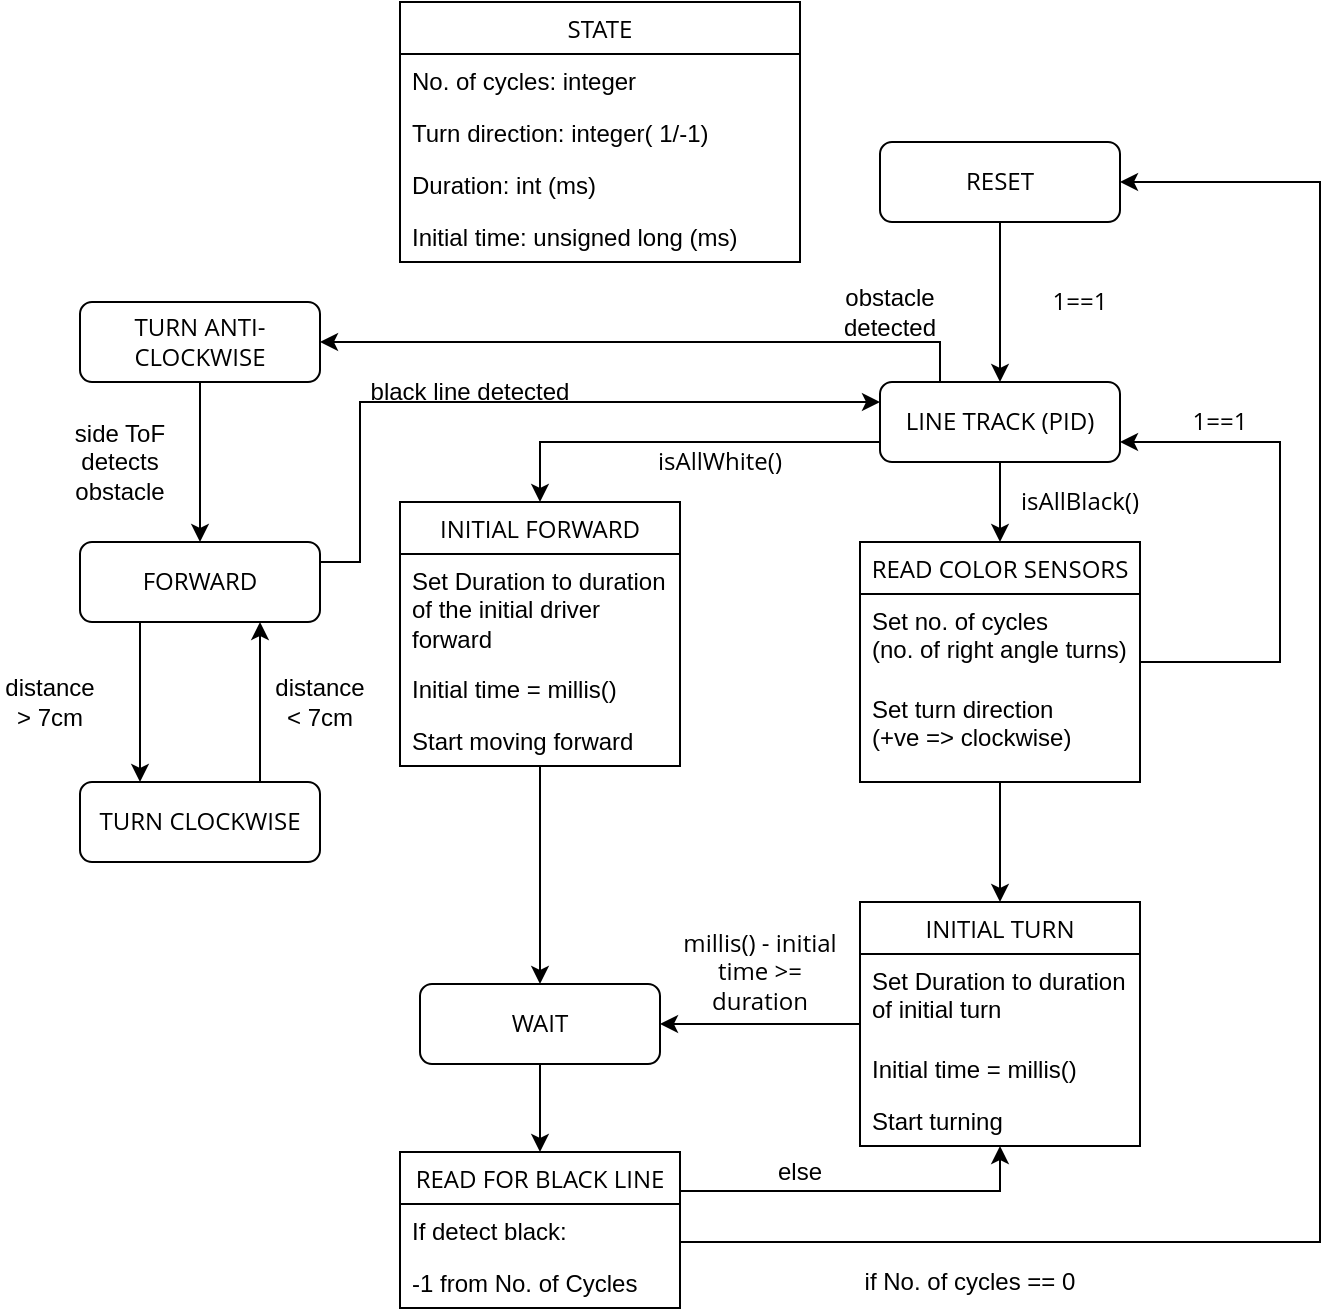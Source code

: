 <mxfile version="14.6.13" type="github">
  <diagram id="C5RBs43oDa-KdzZeNtuy" name="Page-1">
    <mxGraphModel dx="1221" dy="644" grid="1" gridSize="10" guides="1" tooltips="1" connect="1" arrows="1" fold="1" page="1" pageScale="1" pageWidth="3300" pageHeight="4681" math="0" shadow="0">
      <root>
        <mxCell id="WIyWlLk6GJQsqaUBKTNV-0" />
        <mxCell id="WIyWlLk6GJQsqaUBKTNV-1" parent="WIyWlLk6GJQsqaUBKTNV-0" />
        <mxCell id="FF6f_-NkgnkPUX9PGQml-4" style="edgeStyle=orthogonalEdgeStyle;rounded=0;orthogonalLoop=1;jettySize=auto;html=1;exitX=0.5;exitY=1;exitDx=0;exitDy=0;entryX=0.5;entryY=0;entryDx=0;entryDy=0;fontFamily=Open Sans;fontSource=https%3A%2F%2Ffonts.googleapis.com%2Fcss%3Ffamily%3DOpen%2BSans;" parent="WIyWlLk6GJQsqaUBKTNV-1" source="WIyWlLk6GJQsqaUBKTNV-3" target="WIyWlLk6GJQsqaUBKTNV-7" edge="1">
          <mxGeometry relative="1" as="geometry" />
        </mxCell>
        <mxCell id="WIyWlLk6GJQsqaUBKTNV-3" value="&lt;font data-font-src=&quot;https://fonts.googleapis.com/css?family=Open+Sans&quot;&gt;RESE&lt;/font&gt;&lt;font data-font-src=&quot;https://fonts.googleapis.com/css?family=Open+Sans&quot;&gt;T&lt;/font&gt;" style="rounded=1;whiteSpace=wrap;html=1;fontSize=12;glass=0;strokeWidth=1;shadow=0;fontFamily=Open Sans;fontSource=https%3A%2F%2Ffonts.googleapis.com%2Fcss%3Ffamily%3DOpen%2BSans;" parent="WIyWlLk6GJQsqaUBKTNV-1" vertex="1">
          <mxGeometry x="560" y="80" width="120" height="40" as="geometry" />
        </mxCell>
        <mxCell id="FF6f_-NkgnkPUX9PGQml-5" style="edgeStyle=orthogonalEdgeStyle;rounded=0;orthogonalLoop=1;jettySize=auto;html=1;exitX=0.5;exitY=1;exitDx=0;exitDy=0;entryX=0.5;entryY=0;entryDx=0;entryDy=0;fontFamily=Open Sans;fontSource=https%3A%2F%2Ffonts.googleapis.com%2Fcss%3Ffamily%3DOpen%2BSans;" parent="WIyWlLk6GJQsqaUBKTNV-1" source="WIyWlLk6GJQsqaUBKTNV-7" target="FF6f_-NkgnkPUX9PGQml-27" edge="1">
          <mxGeometry relative="1" as="geometry">
            <mxPoint x="620" y="330" as="targetPoint" />
          </mxGeometry>
        </mxCell>
        <mxCell id="FF6f_-NkgnkPUX9PGQml-49" style="edgeStyle=orthogonalEdgeStyle;rounded=0;orthogonalLoop=1;jettySize=auto;html=1;exitX=0.5;exitY=0;exitDx=0;exitDy=0;entryX=0.5;entryY=0;entryDx=0;entryDy=0;fontFamily=Open Sans;fontSource=https%3A%2F%2Ffonts.googleapis.com%2Fcss%3Ffamily%3DOpen%2BSans;" parent="WIyWlLk6GJQsqaUBKTNV-1" source="FF6f_-NkgnkPUX9PGQml-43" target="FF6f_-NkgnkPUX9PGQml-43" edge="1">
          <mxGeometry relative="1" as="geometry" />
        </mxCell>
        <mxCell id="eaZtA1_Wp9ETqkBVhyNv-1" style="edgeStyle=orthogonalEdgeStyle;rounded=0;orthogonalLoop=1;jettySize=auto;html=1;exitX=0;exitY=0.75;exitDx=0;exitDy=0;entryX=0.5;entryY=0;entryDx=0;entryDy=0;" edge="1" parent="WIyWlLk6GJQsqaUBKTNV-1" source="WIyWlLk6GJQsqaUBKTNV-7" target="FF6f_-NkgnkPUX9PGQml-43">
          <mxGeometry relative="1" as="geometry" />
        </mxCell>
        <mxCell id="eaZtA1_Wp9ETqkBVhyNv-14" style="edgeStyle=orthogonalEdgeStyle;rounded=0;orthogonalLoop=1;jettySize=auto;html=1;exitX=0.25;exitY=0;exitDx=0;exitDy=0;entryX=1;entryY=0.5;entryDx=0;entryDy=0;" edge="1" parent="WIyWlLk6GJQsqaUBKTNV-1" source="WIyWlLk6GJQsqaUBKTNV-7" target="eaZtA1_Wp9ETqkBVhyNv-0">
          <mxGeometry relative="1" as="geometry" />
        </mxCell>
        <mxCell id="WIyWlLk6GJQsqaUBKTNV-7" value="LINE TRACK (PID)" style="rounded=1;whiteSpace=wrap;html=1;fontSize=12;glass=0;strokeWidth=1;shadow=0;fontFamily=Open Sans;fontSource=https%3A%2F%2Ffonts.googleapis.com%2Fcss%3Ffamily%3DOpen%2BSans;" parent="WIyWlLk6GJQsqaUBKTNV-1" vertex="1">
          <mxGeometry x="560" y="200" width="120" height="40" as="geometry" />
        </mxCell>
        <mxCell id="FF6f_-NkgnkPUX9PGQml-0" value="&lt;div&gt;1==1&lt;/div&gt;" style="text;html=1;strokeColor=none;fillColor=none;align=center;verticalAlign=middle;whiteSpace=wrap;rounded=0;fontFamily=Open Sans;fontSource=https%3A%2F%2Ffonts.googleapis.com%2Fcss%3Ffamily%3DOpen%2BSans;" parent="WIyWlLk6GJQsqaUBKTNV-1" vertex="1">
          <mxGeometry x="640" y="150" width="40" height="20" as="geometry" />
        </mxCell>
        <mxCell id="FF6f_-NkgnkPUX9PGQml-6" value="isAllBlack()" style="text;html=1;strokeColor=none;fillColor=none;align=center;verticalAlign=middle;whiteSpace=wrap;rounded=0;fontFamily=Open Sans;fontSource=https%3A%2F%2Ffonts.googleapis.com%2Fcss%3Ffamily%3DOpen%2BSans;" parent="WIyWlLk6GJQsqaUBKTNV-1" vertex="1">
          <mxGeometry x="630" y="250" width="60" height="20" as="geometry" />
        </mxCell>
        <mxCell id="FF6f_-NkgnkPUX9PGQml-58" style="edgeStyle=orthogonalEdgeStyle;rounded=0;orthogonalLoop=1;jettySize=auto;html=1;exitX=0.5;exitY=1;exitDx=0;exitDy=0;entryX=0.5;entryY=0;entryDx=0;entryDy=0;fontFamily=Open Sans;fontSource=https%3A%2F%2Ffonts.googleapis.com%2Fcss%3Ffamily%3DOpen%2BSans;" parent="WIyWlLk6GJQsqaUBKTNV-1" source="FF6f_-NkgnkPUX9PGQml-14" target="FF6f_-NkgnkPUX9PGQml-50" edge="1">
          <mxGeometry relative="1" as="geometry">
            <mxPoint x="390" y="605" as="targetPoint" />
          </mxGeometry>
        </mxCell>
        <mxCell id="FF6f_-NkgnkPUX9PGQml-14" value="WAIT" style="rounded=1;whiteSpace=wrap;html=1;fontFamily=Open Sans;fontSource=https%3A%2F%2Ffonts.googleapis.com%2Fcss%3Ffamily%3DOpen%2BSans;" parent="WIyWlLk6GJQsqaUBKTNV-1" vertex="1">
          <mxGeometry x="330" y="501" width="120" height="40" as="geometry" />
        </mxCell>
        <mxCell id="FF6f_-NkgnkPUX9PGQml-23" value="STATE" style="swimlane;fontStyle=0;childLayout=stackLayout;horizontal=1;startSize=26;horizontalStack=0;resizeParent=1;resizeParentMax=0;resizeLast=0;collapsible=1;marginBottom=0;fontFamily=Open Sans;fontSource=https%3A%2F%2Ffonts.googleapis.com%2Fcss%3Ffamily%3DOpen%2BSans;" parent="WIyWlLk6GJQsqaUBKTNV-1" vertex="1">
          <mxGeometry x="320" y="10" width="200" height="130" as="geometry" />
        </mxCell>
        <mxCell id="FF6f_-NkgnkPUX9PGQml-24" value="No. of cycles: integer" style="text;strokeColor=none;fillColor=none;align=left;verticalAlign=top;spacingLeft=4;spacingRight=4;overflow=hidden;rotatable=0;points=[[0,0.5],[1,0.5]];portConstraint=eastwest;" parent="FF6f_-NkgnkPUX9PGQml-23" vertex="1">
          <mxGeometry y="26" width="200" height="26" as="geometry" />
        </mxCell>
        <mxCell id="FF6f_-NkgnkPUX9PGQml-25" value="Turn direction: integer( 1/-1)" style="text;strokeColor=none;fillColor=none;align=left;verticalAlign=top;spacingLeft=4;spacingRight=4;overflow=hidden;rotatable=0;points=[[0,0.5],[1,0.5]];portConstraint=eastwest;" parent="FF6f_-NkgnkPUX9PGQml-23" vertex="1">
          <mxGeometry y="52" width="200" height="26" as="geometry" />
        </mxCell>
        <mxCell id="FF6f_-NkgnkPUX9PGQml-26" value="Duration: int (ms)" style="text;strokeColor=none;fillColor=none;align=left;verticalAlign=top;spacingLeft=4;spacingRight=4;overflow=hidden;rotatable=0;points=[[0,0.5],[1,0.5]];portConstraint=eastwest;" parent="FF6f_-NkgnkPUX9PGQml-23" vertex="1">
          <mxGeometry y="78" width="200" height="26" as="geometry" />
        </mxCell>
        <mxCell id="FF6f_-NkgnkPUX9PGQml-36" value="Initial time: unsigned long (ms)" style="text;strokeColor=none;fillColor=none;align=left;verticalAlign=top;spacingLeft=4;spacingRight=4;overflow=hidden;rotatable=0;points=[[0,0.5],[1,0.5]];portConstraint=eastwest;" parent="FF6f_-NkgnkPUX9PGQml-23" vertex="1">
          <mxGeometry y="104" width="200" height="26" as="geometry" />
        </mxCell>
        <mxCell id="FF6f_-NkgnkPUX9PGQml-31" style="edgeStyle=orthogonalEdgeStyle;rounded=0;orthogonalLoop=1;jettySize=auto;html=1;exitX=0.5;exitY=1;exitDx=0;exitDy=0;fontFamily=Open Sans;fontSource=https%3A%2F%2Ffonts.googleapis.com%2Fcss%3Ffamily%3DOpen%2BSans;entryX=0.5;entryY=0;entryDx=0;entryDy=0;" parent="WIyWlLk6GJQsqaUBKTNV-1" source="FF6f_-NkgnkPUX9PGQml-27" target="FF6f_-NkgnkPUX9PGQml-38" edge="1">
          <mxGeometry relative="1" as="geometry">
            <mxPoint x="620" y="480" as="targetPoint" />
          </mxGeometry>
        </mxCell>
        <mxCell id="FF6f_-NkgnkPUX9PGQml-27" value="READ COLOR SENSORS" style="swimlane;fontStyle=0;childLayout=stackLayout;horizontal=1;startSize=26;horizontalStack=0;resizeParent=1;resizeParentMax=0;resizeLast=0;collapsible=1;marginBottom=0;fontFamily=Open Sans;fontSource=https%3A%2F%2Ffonts.googleapis.com%2Fcss%3Ffamily%3DOpen%2BSans;" parent="WIyWlLk6GJQsqaUBKTNV-1" vertex="1">
          <mxGeometry x="550" y="280" width="140" height="120" as="geometry" />
        </mxCell>
        <mxCell id="FF6f_-NkgnkPUX9PGQml-28" value="Set no. of cycles&#xa; (no. of right angle turns)" style="text;strokeColor=none;fillColor=none;align=left;verticalAlign=top;spacingLeft=4;spacingRight=4;overflow=hidden;rotatable=0;points=[[0,0.5],[1,0.5]];portConstraint=eastwest;" parent="FF6f_-NkgnkPUX9PGQml-27" vertex="1">
          <mxGeometry y="26" width="140" height="44" as="geometry" />
        </mxCell>
        <mxCell id="FF6f_-NkgnkPUX9PGQml-30" value="Set turn direction &#xa;(+ve =&gt; clockwise)" style="text;strokeColor=none;fillColor=none;align=left;verticalAlign=top;spacingLeft=4;spacingRight=4;overflow=hidden;rotatable=0;points=[[0,0.5],[1,0.5]];portConstraint=eastwest;" parent="FF6f_-NkgnkPUX9PGQml-27" vertex="1">
          <mxGeometry y="70" width="140" height="50" as="geometry" />
        </mxCell>
        <mxCell id="FF6f_-NkgnkPUX9PGQml-33" style="edgeStyle=orthogonalEdgeStyle;rounded=0;orthogonalLoop=1;jettySize=auto;html=1;exitX=1;exitY=0.5;exitDx=0;exitDy=0;entryX=1;entryY=0.75;entryDx=0;entryDy=0;fontFamily=Open Sans;fontSource=https%3A%2F%2Ffonts.googleapis.com%2Fcss%3Ffamily%3DOpen%2BSans;" parent="WIyWlLk6GJQsqaUBKTNV-1" source="FF6f_-NkgnkPUX9PGQml-28" target="WIyWlLk6GJQsqaUBKTNV-7" edge="1">
          <mxGeometry relative="1" as="geometry">
            <Array as="points">
              <mxPoint x="690" y="340" />
              <mxPoint x="760" y="340" />
              <mxPoint x="760" y="230" />
            </Array>
          </mxGeometry>
        </mxCell>
        <mxCell id="FF6f_-NkgnkPUX9PGQml-34" value="1==1" style="text;html=1;strokeColor=none;fillColor=none;align=center;verticalAlign=middle;whiteSpace=wrap;rounded=0;fontFamily=Open Sans;fontSource=https%3A%2F%2Ffonts.googleapis.com%2Fcss%3Ffamily%3DOpen%2BSans;" parent="WIyWlLk6GJQsqaUBKTNV-1" vertex="1">
          <mxGeometry x="710" y="210" width="40" height="20" as="geometry" />
        </mxCell>
        <mxCell id="FF6f_-NkgnkPUX9PGQml-35" value="millis() - initial time &amp;gt;= duration" style="text;html=1;strokeColor=none;fillColor=none;align=center;verticalAlign=middle;whiteSpace=wrap;rounded=0;fontFamily=Open Sans;fontSource=https%3A%2F%2Ffonts.googleapis.com%2Fcss%3Ffamily%3DOpen%2BSans;" parent="WIyWlLk6GJQsqaUBKTNV-1" vertex="1">
          <mxGeometry x="460" y="470" width="80" height="50" as="geometry" />
        </mxCell>
        <mxCell id="FF6f_-NkgnkPUX9PGQml-55" style="edgeStyle=orthogonalEdgeStyle;rounded=0;orthogonalLoop=1;jettySize=auto;html=1;exitX=0;exitY=0.5;exitDx=0;exitDy=0;entryX=1;entryY=0.5;entryDx=0;entryDy=0;fontFamily=Open Sans;fontSource=https%3A%2F%2Ffonts.googleapis.com%2Fcss%3Ffamily%3DOpen%2BSans;" parent="WIyWlLk6GJQsqaUBKTNV-1" source="FF6f_-NkgnkPUX9PGQml-38" target="FF6f_-NkgnkPUX9PGQml-14" edge="1">
          <mxGeometry relative="1" as="geometry" />
        </mxCell>
        <mxCell id="FF6f_-NkgnkPUX9PGQml-38" value="INITIAL TURN" style="swimlane;fontStyle=0;childLayout=stackLayout;horizontal=1;startSize=26;horizontalStack=0;resizeParent=1;resizeParentMax=0;resizeLast=0;collapsible=1;marginBottom=0;fontFamily=Open Sans;fontSource=https%3A%2F%2Ffonts.googleapis.com%2Fcss%3Ffamily%3DOpen%2BSans;" parent="WIyWlLk6GJQsqaUBKTNV-1" vertex="1">
          <mxGeometry x="550" y="460" width="140" height="122" as="geometry" />
        </mxCell>
        <mxCell id="FF6f_-NkgnkPUX9PGQml-39" value="Set Duration to duration of initial turn" style="text;strokeColor=none;fillColor=none;align=left;verticalAlign=top;spacingLeft=4;spacingRight=4;overflow=hidden;rotatable=0;points=[[0,0.5],[1,0.5]];portConstraint=eastwest;whiteSpace=wrap;" parent="FF6f_-NkgnkPUX9PGQml-38" vertex="1">
          <mxGeometry y="26" width="140" height="44" as="geometry" />
        </mxCell>
        <mxCell id="FF6f_-NkgnkPUX9PGQml-40" value="Initial time = millis()" style="text;strokeColor=none;fillColor=none;align=left;verticalAlign=top;spacingLeft=4;spacingRight=4;overflow=hidden;rotatable=0;points=[[0,0.5],[1,0.5]];portConstraint=eastwest;" parent="FF6f_-NkgnkPUX9PGQml-38" vertex="1">
          <mxGeometry y="70" width="140" height="26" as="geometry" />
        </mxCell>
        <mxCell id="FF6f_-NkgnkPUX9PGQml-41" value="Start turning" style="text;strokeColor=none;fillColor=none;align=left;verticalAlign=top;spacingLeft=4;spacingRight=4;overflow=hidden;rotatable=0;points=[[0,0.5],[1,0.5]];portConstraint=eastwest;" parent="FF6f_-NkgnkPUX9PGQml-38" vertex="1">
          <mxGeometry y="96" width="140" height="26" as="geometry" />
        </mxCell>
        <mxCell id="FF6f_-NkgnkPUX9PGQml-56" style="edgeStyle=orthogonalEdgeStyle;rounded=0;orthogonalLoop=1;jettySize=auto;html=1;exitX=0.5;exitY=1;exitDx=0;exitDy=0;entryX=0.5;entryY=0;entryDx=0;entryDy=0;fontFamily=Open Sans;fontSource=https%3A%2F%2Ffonts.googleapis.com%2Fcss%3Ffamily%3DOpen%2BSans;" parent="WIyWlLk6GJQsqaUBKTNV-1" source="FF6f_-NkgnkPUX9PGQml-43" target="FF6f_-NkgnkPUX9PGQml-14" edge="1">
          <mxGeometry relative="1" as="geometry" />
        </mxCell>
        <mxCell id="FF6f_-NkgnkPUX9PGQml-43" value="INITIAL FORWARD" style="swimlane;fontStyle=0;childLayout=stackLayout;horizontal=1;startSize=26;horizontalStack=0;resizeParent=1;resizeParentMax=0;resizeLast=0;collapsible=1;marginBottom=0;fontFamily=Open Sans;fontSource=https%3A%2F%2Ffonts.googleapis.com%2Fcss%3Ffamily%3DOpen%2BSans;" parent="WIyWlLk6GJQsqaUBKTNV-1" vertex="1">
          <mxGeometry x="320" y="260" width="140" height="132" as="geometry" />
        </mxCell>
        <mxCell id="FF6f_-NkgnkPUX9PGQml-44" value="Set Duration to duration of the initial driver forward" style="text;strokeColor=none;fillColor=none;align=left;verticalAlign=top;spacingLeft=4;spacingRight=4;overflow=hidden;rotatable=0;points=[[0,0.5],[1,0.5]];portConstraint=eastwest;whiteSpace=wrap;" parent="FF6f_-NkgnkPUX9PGQml-43" vertex="1">
          <mxGeometry y="26" width="140" height="54" as="geometry" />
        </mxCell>
        <mxCell id="FF6f_-NkgnkPUX9PGQml-45" value="Initial time = millis()" style="text;strokeColor=none;fillColor=none;align=left;verticalAlign=top;spacingLeft=4;spacingRight=4;overflow=hidden;rotatable=0;points=[[0,0.5],[1,0.5]];portConstraint=eastwest;" parent="FF6f_-NkgnkPUX9PGQml-43" vertex="1">
          <mxGeometry y="80" width="140" height="26" as="geometry" />
        </mxCell>
        <mxCell id="FF6f_-NkgnkPUX9PGQml-46" value="Start moving forward" style="text;strokeColor=none;fillColor=none;align=left;verticalAlign=top;spacingLeft=4;spacingRight=4;overflow=hidden;rotatable=0;points=[[0,0.5],[1,0.5]];portConstraint=eastwest;" parent="FF6f_-NkgnkPUX9PGQml-43" vertex="1">
          <mxGeometry y="106" width="140" height="26" as="geometry" />
        </mxCell>
        <mxCell id="FF6f_-NkgnkPUX9PGQml-59" style="edgeStyle=orthogonalEdgeStyle;rounded=0;orthogonalLoop=1;jettySize=auto;html=1;exitX=1;exitY=0.5;exitDx=0;exitDy=0;entryX=1;entryY=0.5;entryDx=0;entryDy=0;fontFamily=Open Sans;fontSource=https%3A%2F%2Ffonts.googleapis.com%2Fcss%3Ffamily%3DOpen%2BSans;" parent="WIyWlLk6GJQsqaUBKTNV-1" source="FF6f_-NkgnkPUX9PGQml-50" target="WIyWlLk6GJQsqaUBKTNV-3" edge="1">
          <mxGeometry relative="1" as="geometry">
            <Array as="points">
              <mxPoint x="460" y="630" />
              <mxPoint x="780" y="630" />
              <mxPoint x="780" y="100" />
            </Array>
          </mxGeometry>
        </mxCell>
        <mxCell id="AmNcnwGYfKcNDRGJK1M6-1" style="edgeStyle=orthogonalEdgeStyle;rounded=0;orthogonalLoop=1;jettySize=auto;html=1;exitX=1;exitY=0.25;exitDx=0;exitDy=0;" parent="WIyWlLk6GJQsqaUBKTNV-1" source="FF6f_-NkgnkPUX9PGQml-50" target="FF6f_-NkgnkPUX9PGQml-38" edge="1">
          <mxGeometry relative="1" as="geometry" />
        </mxCell>
        <mxCell id="FF6f_-NkgnkPUX9PGQml-50" value="READ FOR BLACK LINE" style="swimlane;fontStyle=0;childLayout=stackLayout;horizontal=1;startSize=26;horizontalStack=0;resizeParent=1;resizeParentMax=0;resizeLast=0;collapsible=1;marginBottom=0;fontFamily=Open Sans;fontSource=https%3A%2F%2Ffonts.googleapis.com%2Fcss%3Ffamily%3DOpen%2BSans;" parent="WIyWlLk6GJQsqaUBKTNV-1" vertex="1">
          <mxGeometry x="320" y="585" width="140" height="78" as="geometry" />
        </mxCell>
        <mxCell id="FF6f_-NkgnkPUX9PGQml-51" value="If detect black:" style="text;strokeColor=none;fillColor=none;align=left;verticalAlign=top;spacingLeft=4;spacingRight=4;overflow=hidden;rotatable=0;points=[[0,0.5],[1,0.5]];portConstraint=eastwest;" parent="FF6f_-NkgnkPUX9PGQml-50" vertex="1">
          <mxGeometry y="26" width="140" height="26" as="geometry" />
        </mxCell>
        <mxCell id="FF6f_-NkgnkPUX9PGQml-52" value="-1 from No. of Cycles" style="text;strokeColor=none;fillColor=none;align=left;verticalAlign=top;spacingLeft=4;spacingRight=4;overflow=hidden;rotatable=0;points=[[0,0.5],[1,0.5]];portConstraint=eastwest;" parent="FF6f_-NkgnkPUX9PGQml-50" vertex="1">
          <mxGeometry y="52" width="140" height="26" as="geometry" />
        </mxCell>
        <mxCell id="FF6f_-NkgnkPUX9PGQml-63" value="isAllWhite()" style="text;html=1;strokeColor=none;fillColor=none;align=center;verticalAlign=middle;whiteSpace=wrap;rounded=0;fontFamily=Open Sans;fontSource=https%3A%2F%2Ffonts.googleapis.com%2Fcss%3Ffamily%3DOpen%2BSans;" parent="WIyWlLk6GJQsqaUBKTNV-1" vertex="1">
          <mxGeometry x="440" y="230" width="80" height="20" as="geometry" />
        </mxCell>
        <mxCell id="AmNcnwGYfKcNDRGJK1M6-0" value="if No. of cycles == 0" style="text;html=1;strokeColor=none;fillColor=none;align=center;verticalAlign=middle;whiteSpace=wrap;rounded=0;" parent="WIyWlLk6GJQsqaUBKTNV-1" vertex="1">
          <mxGeometry x="550" y="640" width="110" height="20" as="geometry" />
        </mxCell>
        <mxCell id="AmNcnwGYfKcNDRGJK1M6-2" value="else" style="text;html=1;strokeColor=none;fillColor=none;align=center;verticalAlign=middle;whiteSpace=wrap;rounded=0;" parent="WIyWlLk6GJQsqaUBKTNV-1" vertex="1">
          <mxGeometry x="500" y="585" width="40" height="20" as="geometry" />
        </mxCell>
        <mxCell id="eaZtA1_Wp9ETqkBVhyNv-3" style="edgeStyle=orthogonalEdgeStyle;rounded=0;orthogonalLoop=1;jettySize=auto;html=1;exitX=0.5;exitY=1;exitDx=0;exitDy=0;entryX=0.5;entryY=0;entryDx=0;entryDy=0;" edge="1" parent="WIyWlLk6GJQsqaUBKTNV-1" source="eaZtA1_Wp9ETqkBVhyNv-0" target="eaZtA1_Wp9ETqkBVhyNv-2">
          <mxGeometry relative="1" as="geometry" />
        </mxCell>
        <mxCell id="eaZtA1_Wp9ETqkBVhyNv-0" value="TURN ANTI-CLOCKWISE" style="rounded=1;whiteSpace=wrap;html=1;fontSize=12;glass=0;strokeWidth=1;shadow=0;fontFamily=Open Sans;fontSource=https%3A%2F%2Ffonts.googleapis.com%2Fcss%3Ffamily%3DOpen%2BSans;" vertex="1" parent="WIyWlLk6GJQsqaUBKTNV-1">
          <mxGeometry x="160" y="160" width="120" height="40" as="geometry" />
        </mxCell>
        <mxCell id="eaZtA1_Wp9ETqkBVhyNv-13" style="edgeStyle=orthogonalEdgeStyle;rounded=0;orthogonalLoop=1;jettySize=auto;html=1;exitX=1;exitY=0.5;exitDx=0;exitDy=0;entryX=0;entryY=0.25;entryDx=0;entryDy=0;" edge="1" parent="WIyWlLk6GJQsqaUBKTNV-1" source="eaZtA1_Wp9ETqkBVhyNv-2" target="WIyWlLk6GJQsqaUBKTNV-7">
          <mxGeometry relative="1" as="geometry">
            <Array as="points">
              <mxPoint x="300" y="290" />
              <mxPoint x="300" y="210" />
            </Array>
          </mxGeometry>
        </mxCell>
        <mxCell id="eaZtA1_Wp9ETqkBVhyNv-15" style="edgeStyle=orthogonalEdgeStyle;rounded=0;orthogonalLoop=1;jettySize=auto;html=1;exitX=0.25;exitY=1;exitDx=0;exitDy=0;entryX=0.25;entryY=0;entryDx=0;entryDy=0;" edge="1" parent="WIyWlLk6GJQsqaUBKTNV-1" source="eaZtA1_Wp9ETqkBVhyNv-2" target="eaZtA1_Wp9ETqkBVhyNv-5">
          <mxGeometry relative="1" as="geometry" />
        </mxCell>
        <mxCell id="eaZtA1_Wp9ETqkBVhyNv-2" value="FORWARD" style="rounded=1;whiteSpace=wrap;html=1;fontSize=12;glass=0;strokeWidth=1;shadow=0;fontFamily=Open Sans;fontSource=https%3A%2F%2Ffonts.googleapis.com%2Fcss%3Ffamily%3DOpen%2BSans;" vertex="1" parent="WIyWlLk6GJQsqaUBKTNV-1">
          <mxGeometry x="160" y="280" width="120" height="40" as="geometry" />
        </mxCell>
        <mxCell id="eaZtA1_Wp9ETqkBVhyNv-4" value="&lt;div&gt;side ToF detects obstacle&lt;/div&gt;" style="text;html=1;strokeColor=none;fillColor=none;align=center;verticalAlign=middle;whiteSpace=wrap;rounded=0;" vertex="1" parent="WIyWlLk6GJQsqaUBKTNV-1">
          <mxGeometry x="140" y="215" width="80" height="50" as="geometry" />
        </mxCell>
        <mxCell id="eaZtA1_Wp9ETqkBVhyNv-16" style="edgeStyle=orthogonalEdgeStyle;rounded=0;orthogonalLoop=1;jettySize=auto;html=1;exitX=0.75;exitY=0;exitDx=0;exitDy=0;entryX=0.75;entryY=1;entryDx=0;entryDy=0;" edge="1" parent="WIyWlLk6GJQsqaUBKTNV-1" source="eaZtA1_Wp9ETqkBVhyNv-5" target="eaZtA1_Wp9ETqkBVhyNv-2">
          <mxGeometry relative="1" as="geometry" />
        </mxCell>
        <mxCell id="eaZtA1_Wp9ETqkBVhyNv-5" value="TURN CLOCKWISE" style="rounded=1;whiteSpace=wrap;html=1;fontSize=12;glass=0;strokeWidth=1;shadow=0;fontFamily=Open Sans;fontSource=https%3A%2F%2Ffonts.googleapis.com%2Fcss%3Ffamily%3DOpen%2BSans;" vertex="1" parent="WIyWlLk6GJQsqaUBKTNV-1">
          <mxGeometry x="160" y="400" width="120" height="40" as="geometry" />
        </mxCell>
        <mxCell id="eaZtA1_Wp9ETqkBVhyNv-17" value="black line detected" style="text;html=1;strokeColor=none;fillColor=none;align=center;verticalAlign=middle;whiteSpace=wrap;rounded=0;" vertex="1" parent="WIyWlLk6GJQsqaUBKTNV-1">
          <mxGeometry x="300" y="195" width="110" height="20" as="geometry" />
        </mxCell>
        <mxCell id="eaZtA1_Wp9ETqkBVhyNv-19" value="distance &amp;lt; 7cm" style="text;html=1;strokeColor=none;fillColor=none;align=center;verticalAlign=middle;whiteSpace=wrap;rounded=0;" vertex="1" parent="WIyWlLk6GJQsqaUBKTNV-1">
          <mxGeometry x="260" y="340" width="40" height="40" as="geometry" />
        </mxCell>
        <mxCell id="eaZtA1_Wp9ETqkBVhyNv-21" value="obstacle detected" style="text;html=1;strokeColor=none;fillColor=none;align=center;verticalAlign=middle;whiteSpace=wrap;rounded=0;" vertex="1" parent="WIyWlLk6GJQsqaUBKTNV-1">
          <mxGeometry x="520" y="150" width="90" height="30" as="geometry" />
        </mxCell>
        <mxCell id="eaZtA1_Wp9ETqkBVhyNv-22" value="distance &amp;gt; 7cm" style="text;html=1;strokeColor=none;fillColor=none;align=center;verticalAlign=middle;whiteSpace=wrap;rounded=0;" vertex="1" parent="WIyWlLk6GJQsqaUBKTNV-1">
          <mxGeometry x="120" y="335" width="50" height="50" as="geometry" />
        </mxCell>
      </root>
    </mxGraphModel>
  </diagram>
</mxfile>
